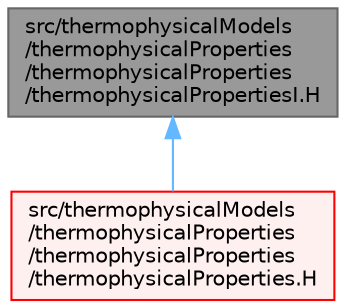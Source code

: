 digraph "src/thermophysicalModels/thermophysicalProperties/thermophysicalProperties/thermophysicalPropertiesI.H"
{
 // LATEX_PDF_SIZE
  bgcolor="transparent";
  edge [fontname=Helvetica,fontsize=10,labelfontname=Helvetica,labelfontsize=10];
  node [fontname=Helvetica,fontsize=10,shape=box,height=0.2,width=0.4];
  Node1 [id="Node000001",label="src/thermophysicalModels\l/thermophysicalProperties\l/thermophysicalProperties\l/thermophysicalPropertiesI.H",height=0.2,width=0.4,color="gray40", fillcolor="grey60", style="filled", fontcolor="black",tooltip=" "];
  Node1 -> Node2 [id="edge1_Node000001_Node000002",dir="back",color="steelblue1",style="solid",tooltip=" "];
  Node2 [id="Node000002",label="src/thermophysicalModels\l/thermophysicalProperties\l/thermophysicalProperties\l/thermophysicalProperties.H",height=0.2,width=0.4,color="red", fillcolor="#FFF0F0", style="filled",URL="$thermophysicalProperties_8H.html",tooltip=" "];
}
